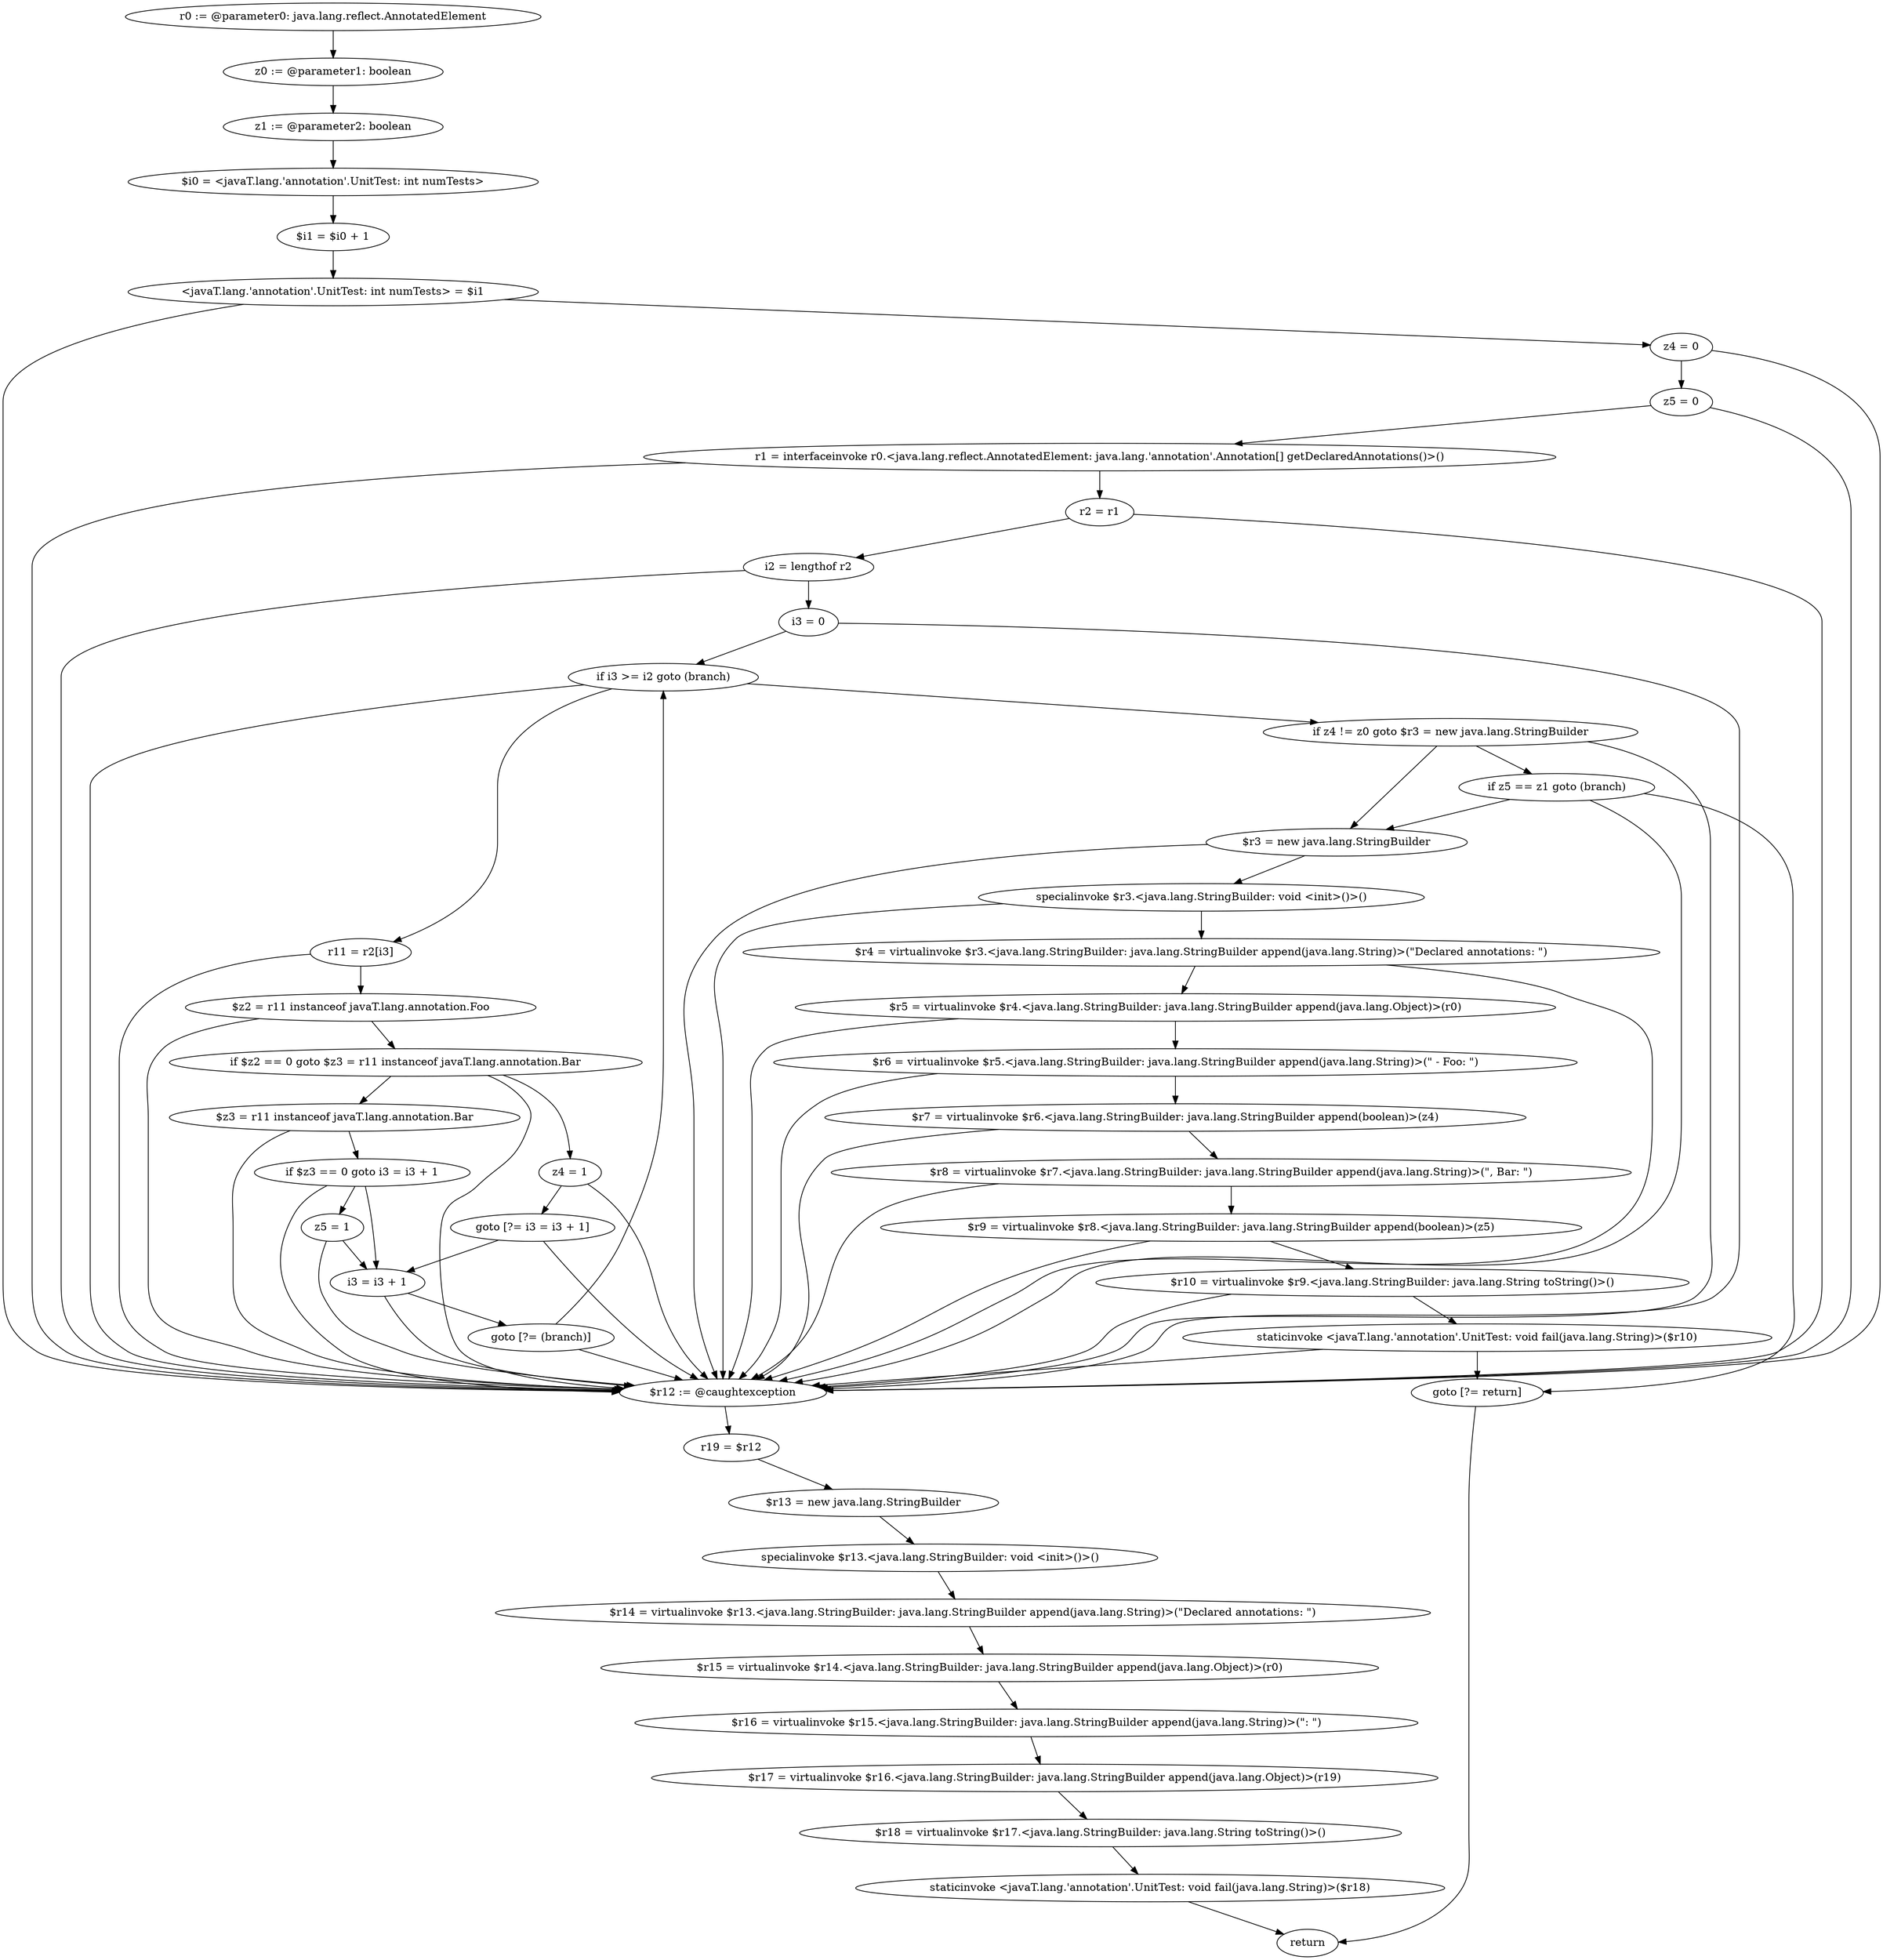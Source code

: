 digraph "unitGraph" {
    "r0 := @parameter0: java.lang.reflect.AnnotatedElement"
    "z0 := @parameter1: boolean"
    "z1 := @parameter2: boolean"
    "$i0 = <javaT.lang.'annotation'.UnitTest: int numTests>"
    "$i1 = $i0 + 1"
    "<javaT.lang.'annotation'.UnitTest: int numTests> = $i1"
    "z4 = 0"
    "z5 = 0"
    "r1 = interfaceinvoke r0.<java.lang.reflect.AnnotatedElement: java.lang.'annotation'.Annotation[] getDeclaredAnnotations()>()"
    "r2 = r1"
    "i2 = lengthof r2"
    "i3 = 0"
    "if i3 >= i2 goto (branch)"
    "r11 = r2[i3]"
    "$z2 = r11 instanceof javaT.lang.annotation.Foo"
    "if $z2 == 0 goto $z3 = r11 instanceof javaT.lang.annotation.Bar"
    "z4 = 1"
    "goto [?= i3 = i3 + 1]"
    "$z3 = r11 instanceof javaT.lang.annotation.Bar"
    "if $z3 == 0 goto i3 = i3 + 1"
    "z5 = 1"
    "i3 = i3 + 1"
    "goto [?= (branch)]"
    "if z4 != z0 goto $r3 = new java.lang.StringBuilder"
    "if z5 == z1 goto (branch)"
    "$r3 = new java.lang.StringBuilder"
    "specialinvoke $r3.<java.lang.StringBuilder: void <init>()>()"
    "$r4 = virtualinvoke $r3.<java.lang.StringBuilder: java.lang.StringBuilder append(java.lang.String)>(\"Declared annotations: \")"
    "$r5 = virtualinvoke $r4.<java.lang.StringBuilder: java.lang.StringBuilder append(java.lang.Object)>(r0)"
    "$r6 = virtualinvoke $r5.<java.lang.StringBuilder: java.lang.StringBuilder append(java.lang.String)>(\" - Foo: \")"
    "$r7 = virtualinvoke $r6.<java.lang.StringBuilder: java.lang.StringBuilder append(boolean)>(z4)"
    "$r8 = virtualinvoke $r7.<java.lang.StringBuilder: java.lang.StringBuilder append(java.lang.String)>(\", Bar: \")"
    "$r9 = virtualinvoke $r8.<java.lang.StringBuilder: java.lang.StringBuilder append(boolean)>(z5)"
    "$r10 = virtualinvoke $r9.<java.lang.StringBuilder: java.lang.String toString()>()"
    "staticinvoke <javaT.lang.'annotation'.UnitTest: void fail(java.lang.String)>($r10)"
    "goto [?= return]"
    "$r12 := @caughtexception"
    "r19 = $r12"
    "$r13 = new java.lang.StringBuilder"
    "specialinvoke $r13.<java.lang.StringBuilder: void <init>()>()"
    "$r14 = virtualinvoke $r13.<java.lang.StringBuilder: java.lang.StringBuilder append(java.lang.String)>(\"Declared annotations: \")"
    "$r15 = virtualinvoke $r14.<java.lang.StringBuilder: java.lang.StringBuilder append(java.lang.Object)>(r0)"
    "$r16 = virtualinvoke $r15.<java.lang.StringBuilder: java.lang.StringBuilder append(java.lang.String)>(\": \")"
    "$r17 = virtualinvoke $r16.<java.lang.StringBuilder: java.lang.StringBuilder append(java.lang.Object)>(r19)"
    "$r18 = virtualinvoke $r17.<java.lang.StringBuilder: java.lang.String toString()>()"
    "staticinvoke <javaT.lang.'annotation'.UnitTest: void fail(java.lang.String)>($r18)"
    "return"
    "r0 := @parameter0: java.lang.reflect.AnnotatedElement"->"z0 := @parameter1: boolean";
    "z0 := @parameter1: boolean"->"z1 := @parameter2: boolean";
    "z1 := @parameter2: boolean"->"$i0 = <javaT.lang.'annotation'.UnitTest: int numTests>";
    "$i0 = <javaT.lang.'annotation'.UnitTest: int numTests>"->"$i1 = $i0 + 1";
    "$i1 = $i0 + 1"->"<javaT.lang.'annotation'.UnitTest: int numTests> = $i1";
    "<javaT.lang.'annotation'.UnitTest: int numTests> = $i1"->"z4 = 0";
    "<javaT.lang.'annotation'.UnitTest: int numTests> = $i1"->"$r12 := @caughtexception";
    "z4 = 0"->"z5 = 0";
    "z4 = 0"->"$r12 := @caughtexception";
    "z5 = 0"->"r1 = interfaceinvoke r0.<java.lang.reflect.AnnotatedElement: java.lang.'annotation'.Annotation[] getDeclaredAnnotations()>()";
    "z5 = 0"->"$r12 := @caughtexception";
    "r1 = interfaceinvoke r0.<java.lang.reflect.AnnotatedElement: java.lang.'annotation'.Annotation[] getDeclaredAnnotations()>()"->"r2 = r1";
    "r1 = interfaceinvoke r0.<java.lang.reflect.AnnotatedElement: java.lang.'annotation'.Annotation[] getDeclaredAnnotations()>()"->"$r12 := @caughtexception";
    "r2 = r1"->"i2 = lengthof r2";
    "r2 = r1"->"$r12 := @caughtexception";
    "i2 = lengthof r2"->"i3 = 0";
    "i2 = lengthof r2"->"$r12 := @caughtexception";
    "i3 = 0"->"if i3 >= i2 goto (branch)";
    "i3 = 0"->"$r12 := @caughtexception";
    "if i3 >= i2 goto (branch)"->"r11 = r2[i3]";
    "if i3 >= i2 goto (branch)"->"if z4 != z0 goto $r3 = new java.lang.StringBuilder";
    "if i3 >= i2 goto (branch)"->"$r12 := @caughtexception";
    "r11 = r2[i3]"->"$z2 = r11 instanceof javaT.lang.annotation.Foo";
    "r11 = r2[i3]"->"$r12 := @caughtexception";
    "$z2 = r11 instanceof javaT.lang.annotation.Foo"->"if $z2 == 0 goto $z3 = r11 instanceof javaT.lang.annotation.Bar";
    "$z2 = r11 instanceof javaT.lang.annotation.Foo"->"$r12 := @caughtexception";
    "if $z2 == 0 goto $z3 = r11 instanceof javaT.lang.annotation.Bar"->"z4 = 1";
    "if $z2 == 0 goto $z3 = r11 instanceof javaT.lang.annotation.Bar"->"$z3 = r11 instanceof javaT.lang.annotation.Bar";
    "if $z2 == 0 goto $z3 = r11 instanceof javaT.lang.annotation.Bar"->"$r12 := @caughtexception";
    "z4 = 1"->"goto [?= i3 = i3 + 1]";
    "z4 = 1"->"$r12 := @caughtexception";
    "goto [?= i3 = i3 + 1]"->"i3 = i3 + 1";
    "goto [?= i3 = i3 + 1]"->"$r12 := @caughtexception";
    "$z3 = r11 instanceof javaT.lang.annotation.Bar"->"if $z3 == 0 goto i3 = i3 + 1";
    "$z3 = r11 instanceof javaT.lang.annotation.Bar"->"$r12 := @caughtexception";
    "if $z3 == 0 goto i3 = i3 + 1"->"z5 = 1";
    "if $z3 == 0 goto i3 = i3 + 1"->"i3 = i3 + 1";
    "if $z3 == 0 goto i3 = i3 + 1"->"$r12 := @caughtexception";
    "z5 = 1"->"i3 = i3 + 1";
    "z5 = 1"->"$r12 := @caughtexception";
    "i3 = i3 + 1"->"goto [?= (branch)]";
    "i3 = i3 + 1"->"$r12 := @caughtexception";
    "goto [?= (branch)]"->"if i3 >= i2 goto (branch)";
    "goto [?= (branch)]"->"$r12 := @caughtexception";
    "if z4 != z0 goto $r3 = new java.lang.StringBuilder"->"if z5 == z1 goto (branch)";
    "if z4 != z0 goto $r3 = new java.lang.StringBuilder"->"$r3 = new java.lang.StringBuilder";
    "if z4 != z0 goto $r3 = new java.lang.StringBuilder"->"$r12 := @caughtexception";
    "if z5 == z1 goto (branch)"->"$r3 = new java.lang.StringBuilder";
    "if z5 == z1 goto (branch)"->"goto [?= return]";
    "if z5 == z1 goto (branch)"->"$r12 := @caughtexception";
    "$r3 = new java.lang.StringBuilder"->"specialinvoke $r3.<java.lang.StringBuilder: void <init>()>()";
    "$r3 = new java.lang.StringBuilder"->"$r12 := @caughtexception";
    "specialinvoke $r3.<java.lang.StringBuilder: void <init>()>()"->"$r4 = virtualinvoke $r3.<java.lang.StringBuilder: java.lang.StringBuilder append(java.lang.String)>(\"Declared annotations: \")";
    "specialinvoke $r3.<java.lang.StringBuilder: void <init>()>()"->"$r12 := @caughtexception";
    "$r4 = virtualinvoke $r3.<java.lang.StringBuilder: java.lang.StringBuilder append(java.lang.String)>(\"Declared annotations: \")"->"$r5 = virtualinvoke $r4.<java.lang.StringBuilder: java.lang.StringBuilder append(java.lang.Object)>(r0)";
    "$r4 = virtualinvoke $r3.<java.lang.StringBuilder: java.lang.StringBuilder append(java.lang.String)>(\"Declared annotations: \")"->"$r12 := @caughtexception";
    "$r5 = virtualinvoke $r4.<java.lang.StringBuilder: java.lang.StringBuilder append(java.lang.Object)>(r0)"->"$r6 = virtualinvoke $r5.<java.lang.StringBuilder: java.lang.StringBuilder append(java.lang.String)>(\" - Foo: \")";
    "$r5 = virtualinvoke $r4.<java.lang.StringBuilder: java.lang.StringBuilder append(java.lang.Object)>(r0)"->"$r12 := @caughtexception";
    "$r6 = virtualinvoke $r5.<java.lang.StringBuilder: java.lang.StringBuilder append(java.lang.String)>(\" - Foo: \")"->"$r7 = virtualinvoke $r6.<java.lang.StringBuilder: java.lang.StringBuilder append(boolean)>(z4)";
    "$r6 = virtualinvoke $r5.<java.lang.StringBuilder: java.lang.StringBuilder append(java.lang.String)>(\" - Foo: \")"->"$r12 := @caughtexception";
    "$r7 = virtualinvoke $r6.<java.lang.StringBuilder: java.lang.StringBuilder append(boolean)>(z4)"->"$r8 = virtualinvoke $r7.<java.lang.StringBuilder: java.lang.StringBuilder append(java.lang.String)>(\", Bar: \")";
    "$r7 = virtualinvoke $r6.<java.lang.StringBuilder: java.lang.StringBuilder append(boolean)>(z4)"->"$r12 := @caughtexception";
    "$r8 = virtualinvoke $r7.<java.lang.StringBuilder: java.lang.StringBuilder append(java.lang.String)>(\", Bar: \")"->"$r9 = virtualinvoke $r8.<java.lang.StringBuilder: java.lang.StringBuilder append(boolean)>(z5)";
    "$r8 = virtualinvoke $r7.<java.lang.StringBuilder: java.lang.StringBuilder append(java.lang.String)>(\", Bar: \")"->"$r12 := @caughtexception";
    "$r9 = virtualinvoke $r8.<java.lang.StringBuilder: java.lang.StringBuilder append(boolean)>(z5)"->"$r10 = virtualinvoke $r9.<java.lang.StringBuilder: java.lang.String toString()>()";
    "$r9 = virtualinvoke $r8.<java.lang.StringBuilder: java.lang.StringBuilder append(boolean)>(z5)"->"$r12 := @caughtexception";
    "$r10 = virtualinvoke $r9.<java.lang.StringBuilder: java.lang.String toString()>()"->"staticinvoke <javaT.lang.'annotation'.UnitTest: void fail(java.lang.String)>($r10)";
    "$r10 = virtualinvoke $r9.<java.lang.StringBuilder: java.lang.String toString()>()"->"$r12 := @caughtexception";
    "staticinvoke <javaT.lang.'annotation'.UnitTest: void fail(java.lang.String)>($r10)"->"goto [?= return]";
    "staticinvoke <javaT.lang.'annotation'.UnitTest: void fail(java.lang.String)>($r10)"->"$r12 := @caughtexception";
    "goto [?= return]"->"return";
    "$r12 := @caughtexception"->"r19 = $r12";
    "r19 = $r12"->"$r13 = new java.lang.StringBuilder";
    "$r13 = new java.lang.StringBuilder"->"specialinvoke $r13.<java.lang.StringBuilder: void <init>()>()";
    "specialinvoke $r13.<java.lang.StringBuilder: void <init>()>()"->"$r14 = virtualinvoke $r13.<java.lang.StringBuilder: java.lang.StringBuilder append(java.lang.String)>(\"Declared annotations: \")";
    "$r14 = virtualinvoke $r13.<java.lang.StringBuilder: java.lang.StringBuilder append(java.lang.String)>(\"Declared annotations: \")"->"$r15 = virtualinvoke $r14.<java.lang.StringBuilder: java.lang.StringBuilder append(java.lang.Object)>(r0)";
    "$r15 = virtualinvoke $r14.<java.lang.StringBuilder: java.lang.StringBuilder append(java.lang.Object)>(r0)"->"$r16 = virtualinvoke $r15.<java.lang.StringBuilder: java.lang.StringBuilder append(java.lang.String)>(\": \")";
    "$r16 = virtualinvoke $r15.<java.lang.StringBuilder: java.lang.StringBuilder append(java.lang.String)>(\": \")"->"$r17 = virtualinvoke $r16.<java.lang.StringBuilder: java.lang.StringBuilder append(java.lang.Object)>(r19)";
    "$r17 = virtualinvoke $r16.<java.lang.StringBuilder: java.lang.StringBuilder append(java.lang.Object)>(r19)"->"$r18 = virtualinvoke $r17.<java.lang.StringBuilder: java.lang.String toString()>()";
    "$r18 = virtualinvoke $r17.<java.lang.StringBuilder: java.lang.String toString()>()"->"staticinvoke <javaT.lang.'annotation'.UnitTest: void fail(java.lang.String)>($r18)";
    "staticinvoke <javaT.lang.'annotation'.UnitTest: void fail(java.lang.String)>($r18)"->"return";
}
